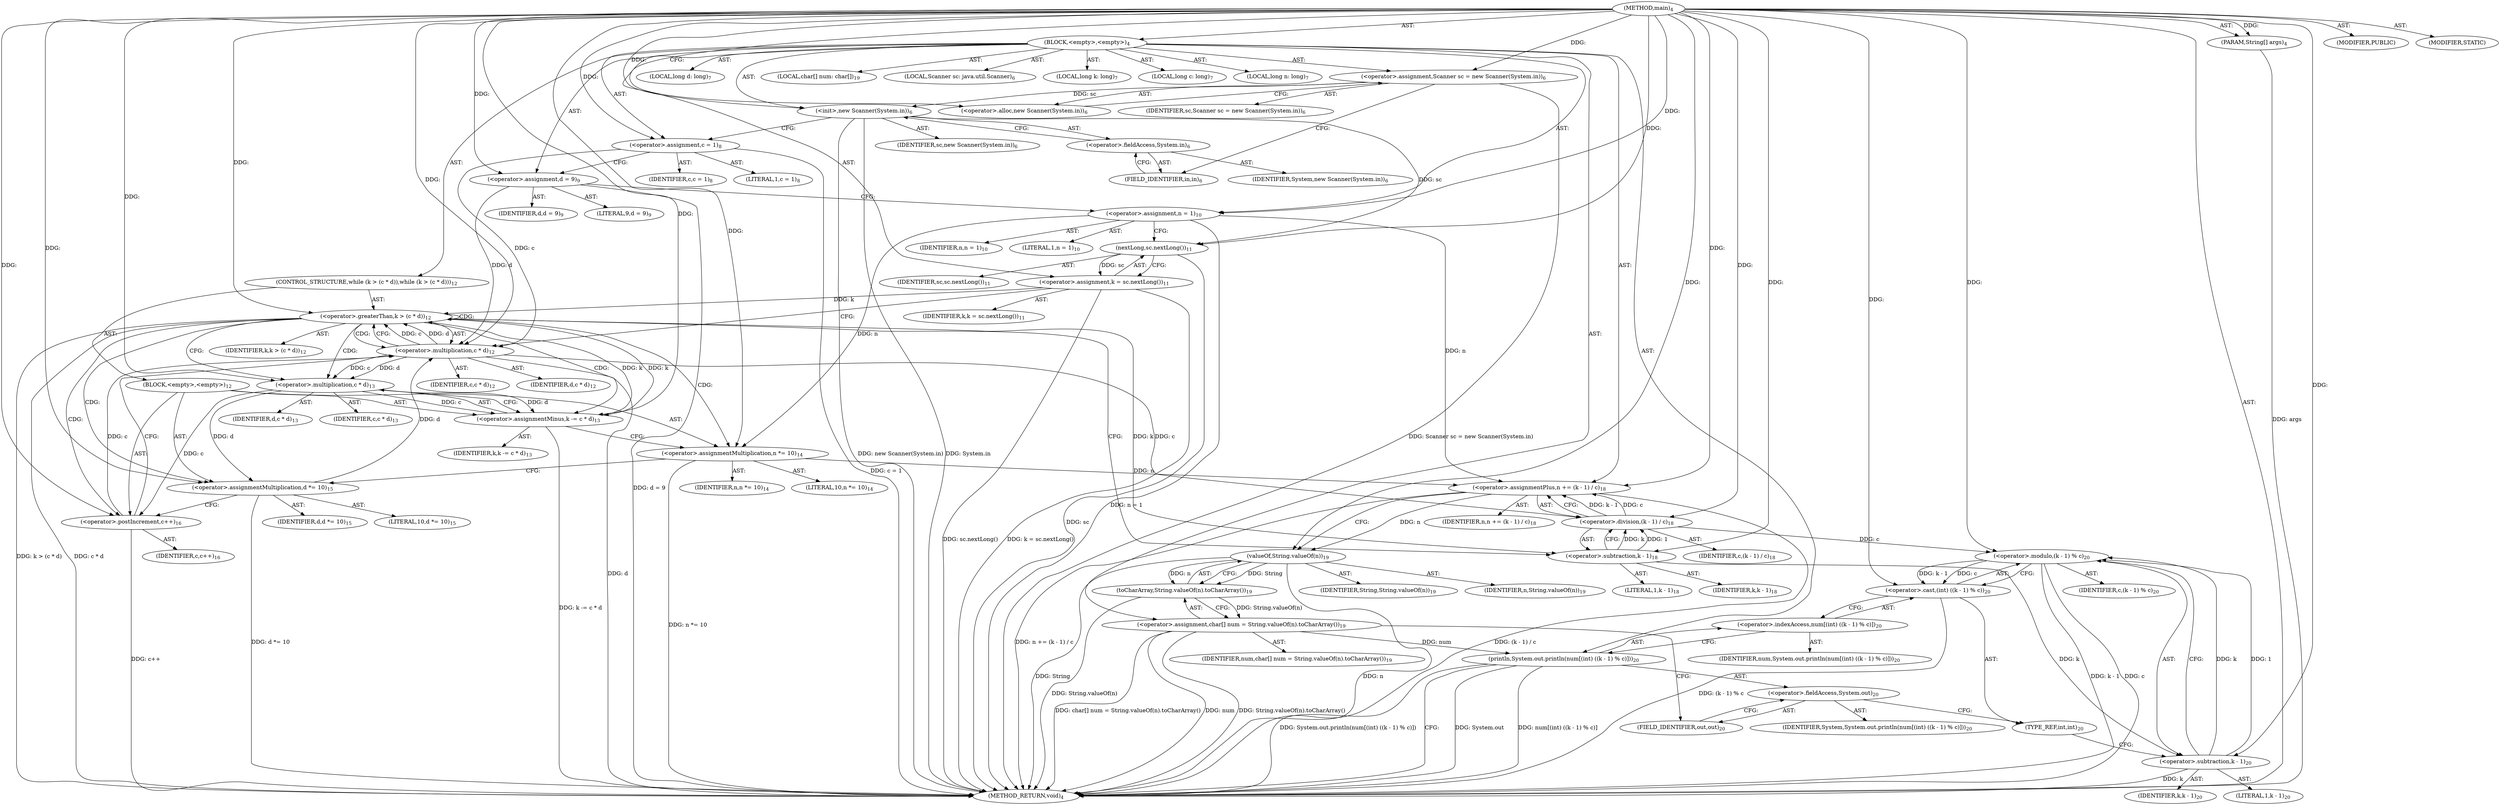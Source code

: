 digraph "main" {  
"19" [label = <(METHOD,main)<SUB>4</SUB>> ]
"20" [label = <(PARAM,String[] args)<SUB>4</SUB>> ]
"21" [label = <(BLOCK,&lt;empty&gt;,&lt;empty&gt;)<SUB>4</SUB>> ]
"4" [label = <(LOCAL,Scanner sc: java.util.Scanner)<SUB>6</SUB>> ]
"22" [label = <(&lt;operator&gt;.assignment,Scanner sc = new Scanner(System.in))<SUB>6</SUB>> ]
"23" [label = <(IDENTIFIER,sc,Scanner sc = new Scanner(System.in))<SUB>6</SUB>> ]
"24" [label = <(&lt;operator&gt;.alloc,new Scanner(System.in))<SUB>6</SUB>> ]
"25" [label = <(&lt;init&gt;,new Scanner(System.in))<SUB>6</SUB>> ]
"3" [label = <(IDENTIFIER,sc,new Scanner(System.in))<SUB>6</SUB>> ]
"26" [label = <(&lt;operator&gt;.fieldAccess,System.in)<SUB>6</SUB>> ]
"27" [label = <(IDENTIFIER,System,new Scanner(System.in))<SUB>6</SUB>> ]
"28" [label = <(FIELD_IDENTIFIER,in,in)<SUB>6</SUB>> ]
"29" [label = <(LOCAL,long k: long)<SUB>7</SUB>> ]
"30" [label = <(LOCAL,long c: long)<SUB>7</SUB>> ]
"31" [label = <(LOCAL,long n: long)<SUB>7</SUB>> ]
"32" [label = <(LOCAL,long d: long)<SUB>7</SUB>> ]
"33" [label = <(&lt;operator&gt;.assignment,c = 1)<SUB>8</SUB>> ]
"34" [label = <(IDENTIFIER,c,c = 1)<SUB>8</SUB>> ]
"35" [label = <(LITERAL,1,c = 1)<SUB>8</SUB>> ]
"36" [label = <(&lt;operator&gt;.assignment,d = 9)<SUB>9</SUB>> ]
"37" [label = <(IDENTIFIER,d,d = 9)<SUB>9</SUB>> ]
"38" [label = <(LITERAL,9,d = 9)<SUB>9</SUB>> ]
"39" [label = <(&lt;operator&gt;.assignment,n = 1)<SUB>10</SUB>> ]
"40" [label = <(IDENTIFIER,n,n = 1)<SUB>10</SUB>> ]
"41" [label = <(LITERAL,1,n = 1)<SUB>10</SUB>> ]
"42" [label = <(&lt;operator&gt;.assignment,k = sc.nextLong())<SUB>11</SUB>> ]
"43" [label = <(IDENTIFIER,k,k = sc.nextLong())<SUB>11</SUB>> ]
"44" [label = <(nextLong,sc.nextLong())<SUB>11</SUB>> ]
"45" [label = <(IDENTIFIER,sc,sc.nextLong())<SUB>11</SUB>> ]
"46" [label = <(CONTROL_STRUCTURE,while (k &gt; (c * d)),while (k &gt; (c * d)))<SUB>12</SUB>> ]
"47" [label = <(&lt;operator&gt;.greaterThan,k &gt; (c * d))<SUB>12</SUB>> ]
"48" [label = <(IDENTIFIER,k,k &gt; (c * d))<SUB>12</SUB>> ]
"49" [label = <(&lt;operator&gt;.multiplication,c * d)<SUB>12</SUB>> ]
"50" [label = <(IDENTIFIER,c,c * d)<SUB>12</SUB>> ]
"51" [label = <(IDENTIFIER,d,c * d)<SUB>12</SUB>> ]
"52" [label = <(BLOCK,&lt;empty&gt;,&lt;empty&gt;)<SUB>12</SUB>> ]
"53" [label = <(&lt;operator&gt;.assignmentMinus,k -= c * d)<SUB>13</SUB>> ]
"54" [label = <(IDENTIFIER,k,k -= c * d)<SUB>13</SUB>> ]
"55" [label = <(&lt;operator&gt;.multiplication,c * d)<SUB>13</SUB>> ]
"56" [label = <(IDENTIFIER,c,c * d)<SUB>13</SUB>> ]
"57" [label = <(IDENTIFIER,d,c * d)<SUB>13</SUB>> ]
"58" [label = <(&lt;operator&gt;.assignmentMultiplication,n *= 10)<SUB>14</SUB>> ]
"59" [label = <(IDENTIFIER,n,n *= 10)<SUB>14</SUB>> ]
"60" [label = <(LITERAL,10,n *= 10)<SUB>14</SUB>> ]
"61" [label = <(&lt;operator&gt;.assignmentMultiplication,d *= 10)<SUB>15</SUB>> ]
"62" [label = <(IDENTIFIER,d,d *= 10)<SUB>15</SUB>> ]
"63" [label = <(LITERAL,10,d *= 10)<SUB>15</SUB>> ]
"64" [label = <(&lt;operator&gt;.postIncrement,c++)<SUB>16</SUB>> ]
"65" [label = <(IDENTIFIER,c,c++)<SUB>16</SUB>> ]
"66" [label = <(&lt;operator&gt;.assignmentPlus,n += (k - 1) / c)<SUB>18</SUB>> ]
"67" [label = <(IDENTIFIER,n,n += (k - 1) / c)<SUB>18</SUB>> ]
"68" [label = <(&lt;operator&gt;.division,(k - 1) / c)<SUB>18</SUB>> ]
"69" [label = <(&lt;operator&gt;.subtraction,k - 1)<SUB>18</SUB>> ]
"70" [label = <(IDENTIFIER,k,k - 1)<SUB>18</SUB>> ]
"71" [label = <(LITERAL,1,k - 1)<SUB>18</SUB>> ]
"72" [label = <(IDENTIFIER,c,(k - 1) / c)<SUB>18</SUB>> ]
"73" [label = <(LOCAL,char[] num: char[])<SUB>19</SUB>> ]
"74" [label = <(&lt;operator&gt;.assignment,char[] num = String.valueOf(n).toCharArray())<SUB>19</SUB>> ]
"75" [label = <(IDENTIFIER,num,char[] num = String.valueOf(n).toCharArray())<SUB>19</SUB>> ]
"76" [label = <(toCharArray,String.valueOf(n).toCharArray())<SUB>19</SUB>> ]
"77" [label = <(valueOf,String.valueOf(n))<SUB>19</SUB>> ]
"78" [label = <(IDENTIFIER,String,String.valueOf(n))<SUB>19</SUB>> ]
"79" [label = <(IDENTIFIER,n,String.valueOf(n))<SUB>19</SUB>> ]
"80" [label = <(println,System.out.println(num[(int) ((k - 1) % c)]))<SUB>20</SUB>> ]
"81" [label = <(&lt;operator&gt;.fieldAccess,System.out)<SUB>20</SUB>> ]
"82" [label = <(IDENTIFIER,System,System.out.println(num[(int) ((k - 1) % c)]))<SUB>20</SUB>> ]
"83" [label = <(FIELD_IDENTIFIER,out,out)<SUB>20</SUB>> ]
"84" [label = <(&lt;operator&gt;.indexAccess,num[(int) ((k - 1) % c)])<SUB>20</SUB>> ]
"85" [label = <(IDENTIFIER,num,System.out.println(num[(int) ((k - 1) % c)]))<SUB>20</SUB>> ]
"86" [label = <(&lt;operator&gt;.cast,(int) ((k - 1) % c))<SUB>20</SUB>> ]
"87" [label = <(TYPE_REF,int,int)<SUB>20</SUB>> ]
"88" [label = <(&lt;operator&gt;.modulo,(k - 1) % c)<SUB>20</SUB>> ]
"89" [label = <(&lt;operator&gt;.subtraction,k - 1)<SUB>20</SUB>> ]
"90" [label = <(IDENTIFIER,k,k - 1)<SUB>20</SUB>> ]
"91" [label = <(LITERAL,1,k - 1)<SUB>20</SUB>> ]
"92" [label = <(IDENTIFIER,c,(k - 1) % c)<SUB>20</SUB>> ]
"93" [label = <(MODIFIER,PUBLIC)> ]
"94" [label = <(MODIFIER,STATIC)> ]
"95" [label = <(METHOD_RETURN,void)<SUB>4</SUB>> ]
  "19" -> "20"  [ label = "AST: "] 
  "19" -> "21"  [ label = "AST: "] 
  "19" -> "93"  [ label = "AST: "] 
  "19" -> "94"  [ label = "AST: "] 
  "19" -> "95"  [ label = "AST: "] 
  "21" -> "4"  [ label = "AST: "] 
  "21" -> "22"  [ label = "AST: "] 
  "21" -> "25"  [ label = "AST: "] 
  "21" -> "29"  [ label = "AST: "] 
  "21" -> "30"  [ label = "AST: "] 
  "21" -> "31"  [ label = "AST: "] 
  "21" -> "32"  [ label = "AST: "] 
  "21" -> "33"  [ label = "AST: "] 
  "21" -> "36"  [ label = "AST: "] 
  "21" -> "39"  [ label = "AST: "] 
  "21" -> "42"  [ label = "AST: "] 
  "21" -> "46"  [ label = "AST: "] 
  "21" -> "66"  [ label = "AST: "] 
  "21" -> "73"  [ label = "AST: "] 
  "21" -> "74"  [ label = "AST: "] 
  "21" -> "80"  [ label = "AST: "] 
  "22" -> "23"  [ label = "AST: "] 
  "22" -> "24"  [ label = "AST: "] 
  "25" -> "3"  [ label = "AST: "] 
  "25" -> "26"  [ label = "AST: "] 
  "26" -> "27"  [ label = "AST: "] 
  "26" -> "28"  [ label = "AST: "] 
  "33" -> "34"  [ label = "AST: "] 
  "33" -> "35"  [ label = "AST: "] 
  "36" -> "37"  [ label = "AST: "] 
  "36" -> "38"  [ label = "AST: "] 
  "39" -> "40"  [ label = "AST: "] 
  "39" -> "41"  [ label = "AST: "] 
  "42" -> "43"  [ label = "AST: "] 
  "42" -> "44"  [ label = "AST: "] 
  "44" -> "45"  [ label = "AST: "] 
  "46" -> "47"  [ label = "AST: "] 
  "46" -> "52"  [ label = "AST: "] 
  "47" -> "48"  [ label = "AST: "] 
  "47" -> "49"  [ label = "AST: "] 
  "49" -> "50"  [ label = "AST: "] 
  "49" -> "51"  [ label = "AST: "] 
  "52" -> "53"  [ label = "AST: "] 
  "52" -> "58"  [ label = "AST: "] 
  "52" -> "61"  [ label = "AST: "] 
  "52" -> "64"  [ label = "AST: "] 
  "53" -> "54"  [ label = "AST: "] 
  "53" -> "55"  [ label = "AST: "] 
  "55" -> "56"  [ label = "AST: "] 
  "55" -> "57"  [ label = "AST: "] 
  "58" -> "59"  [ label = "AST: "] 
  "58" -> "60"  [ label = "AST: "] 
  "61" -> "62"  [ label = "AST: "] 
  "61" -> "63"  [ label = "AST: "] 
  "64" -> "65"  [ label = "AST: "] 
  "66" -> "67"  [ label = "AST: "] 
  "66" -> "68"  [ label = "AST: "] 
  "68" -> "69"  [ label = "AST: "] 
  "68" -> "72"  [ label = "AST: "] 
  "69" -> "70"  [ label = "AST: "] 
  "69" -> "71"  [ label = "AST: "] 
  "74" -> "75"  [ label = "AST: "] 
  "74" -> "76"  [ label = "AST: "] 
  "76" -> "77"  [ label = "AST: "] 
  "77" -> "78"  [ label = "AST: "] 
  "77" -> "79"  [ label = "AST: "] 
  "80" -> "81"  [ label = "AST: "] 
  "80" -> "84"  [ label = "AST: "] 
  "81" -> "82"  [ label = "AST: "] 
  "81" -> "83"  [ label = "AST: "] 
  "84" -> "85"  [ label = "AST: "] 
  "84" -> "86"  [ label = "AST: "] 
  "86" -> "87"  [ label = "AST: "] 
  "86" -> "88"  [ label = "AST: "] 
  "88" -> "89"  [ label = "AST: "] 
  "88" -> "92"  [ label = "AST: "] 
  "89" -> "90"  [ label = "AST: "] 
  "89" -> "91"  [ label = "AST: "] 
  "22" -> "28"  [ label = "CFG: "] 
  "25" -> "33"  [ label = "CFG: "] 
  "33" -> "36"  [ label = "CFG: "] 
  "36" -> "39"  [ label = "CFG: "] 
  "39" -> "44"  [ label = "CFG: "] 
  "42" -> "49"  [ label = "CFG: "] 
  "66" -> "77"  [ label = "CFG: "] 
  "74" -> "83"  [ label = "CFG: "] 
  "80" -> "95"  [ label = "CFG: "] 
  "24" -> "22"  [ label = "CFG: "] 
  "26" -> "25"  [ label = "CFG: "] 
  "44" -> "42"  [ label = "CFG: "] 
  "47" -> "55"  [ label = "CFG: "] 
  "47" -> "69"  [ label = "CFG: "] 
  "68" -> "66"  [ label = "CFG: "] 
  "76" -> "74"  [ label = "CFG: "] 
  "81" -> "87"  [ label = "CFG: "] 
  "84" -> "80"  [ label = "CFG: "] 
  "28" -> "26"  [ label = "CFG: "] 
  "49" -> "47"  [ label = "CFG: "] 
  "53" -> "58"  [ label = "CFG: "] 
  "58" -> "61"  [ label = "CFG: "] 
  "61" -> "64"  [ label = "CFG: "] 
  "64" -> "49"  [ label = "CFG: "] 
  "69" -> "68"  [ label = "CFG: "] 
  "77" -> "76"  [ label = "CFG: "] 
  "83" -> "81"  [ label = "CFG: "] 
  "86" -> "84"  [ label = "CFG: "] 
  "55" -> "53"  [ label = "CFG: "] 
  "87" -> "89"  [ label = "CFG: "] 
  "88" -> "86"  [ label = "CFG: "] 
  "89" -> "88"  [ label = "CFG: "] 
  "19" -> "24"  [ label = "CFG: "] 
  "20" -> "95"  [ label = "DDG: args"] 
  "22" -> "95"  [ label = "DDG: Scanner sc = new Scanner(System.in)"] 
  "25" -> "95"  [ label = "DDG: System.in"] 
  "25" -> "95"  [ label = "DDG: new Scanner(System.in)"] 
  "33" -> "95"  [ label = "DDG: c = 1"] 
  "36" -> "95"  [ label = "DDG: d = 9"] 
  "39" -> "95"  [ label = "DDG: n = 1"] 
  "44" -> "95"  [ label = "DDG: sc"] 
  "42" -> "95"  [ label = "DDG: sc.nextLong()"] 
  "42" -> "95"  [ label = "DDG: k = sc.nextLong()"] 
  "49" -> "95"  [ label = "DDG: d"] 
  "47" -> "95"  [ label = "DDG: c * d"] 
  "47" -> "95"  [ label = "DDG: k &gt; (c * d)"] 
  "66" -> "95"  [ label = "DDG: (k - 1) / c"] 
  "66" -> "95"  [ label = "DDG: n += (k - 1) / c"] 
  "74" -> "95"  [ label = "DDG: num"] 
  "77" -> "95"  [ label = "DDG: n"] 
  "76" -> "95"  [ label = "DDG: String.valueOf(n)"] 
  "74" -> "95"  [ label = "DDG: String.valueOf(n).toCharArray()"] 
  "74" -> "95"  [ label = "DDG: char[] num = String.valueOf(n).toCharArray()"] 
  "80" -> "95"  [ label = "DDG: System.out"] 
  "89" -> "95"  [ label = "DDG: k"] 
  "88" -> "95"  [ label = "DDG: k - 1"] 
  "88" -> "95"  [ label = "DDG: c"] 
  "86" -> "95"  [ label = "DDG: (k - 1) % c"] 
  "80" -> "95"  [ label = "DDG: num[(int) ((k - 1) % c)]"] 
  "80" -> "95"  [ label = "DDG: System.out.println(num[(int) ((k - 1) % c)])"] 
  "53" -> "95"  [ label = "DDG: k -= c * d"] 
  "58" -> "95"  [ label = "DDG: n *= 10"] 
  "61" -> "95"  [ label = "DDG: d *= 10"] 
  "64" -> "95"  [ label = "DDG: c++"] 
  "77" -> "95"  [ label = "DDG: String"] 
  "19" -> "20"  [ label = "DDG: "] 
  "19" -> "22"  [ label = "DDG: "] 
  "19" -> "33"  [ label = "DDG: "] 
  "19" -> "36"  [ label = "DDG: "] 
  "19" -> "39"  [ label = "DDG: "] 
  "44" -> "42"  [ label = "DDG: sc"] 
  "68" -> "66"  [ label = "DDG: k - 1"] 
  "68" -> "66"  [ label = "DDG: c"] 
  "76" -> "74"  [ label = "DDG: String.valueOf(n)"] 
  "22" -> "25"  [ label = "DDG: sc"] 
  "19" -> "25"  [ label = "DDG: "] 
  "39" -> "66"  [ label = "DDG: n"] 
  "58" -> "66"  [ label = "DDG: n"] 
  "19" -> "66"  [ label = "DDG: "] 
  "74" -> "80"  [ label = "DDG: num"] 
  "25" -> "44"  [ label = "DDG: sc"] 
  "19" -> "44"  [ label = "DDG: "] 
  "42" -> "47"  [ label = "DDG: k"] 
  "53" -> "47"  [ label = "DDG: k"] 
  "19" -> "47"  [ label = "DDG: "] 
  "49" -> "47"  [ label = "DDG: c"] 
  "49" -> "47"  [ label = "DDG: d"] 
  "55" -> "53"  [ label = "DDG: c"] 
  "55" -> "53"  [ label = "DDG: d"] 
  "19" -> "58"  [ label = "DDG: "] 
  "19" -> "61"  [ label = "DDG: "] 
  "69" -> "68"  [ label = "DDG: k"] 
  "69" -> "68"  [ label = "DDG: 1"] 
  "49" -> "68"  [ label = "DDG: c"] 
  "19" -> "68"  [ label = "DDG: "] 
  "77" -> "76"  [ label = "DDG: String"] 
  "77" -> "76"  [ label = "DDG: n"] 
  "33" -> "49"  [ label = "DDG: c"] 
  "64" -> "49"  [ label = "DDG: c"] 
  "19" -> "49"  [ label = "DDG: "] 
  "36" -> "49"  [ label = "DDG: d"] 
  "61" -> "49"  [ label = "DDG: d"] 
  "47" -> "53"  [ label = "DDG: k"] 
  "19" -> "53"  [ label = "DDG: "] 
  "39" -> "58"  [ label = "DDG: n"] 
  "55" -> "61"  [ label = "DDG: d"] 
  "55" -> "64"  [ label = "DDG: c"] 
  "19" -> "64"  [ label = "DDG: "] 
  "47" -> "69"  [ label = "DDG: k"] 
  "19" -> "69"  [ label = "DDG: "] 
  "19" -> "77"  [ label = "DDG: "] 
  "66" -> "77"  [ label = "DDG: n"] 
  "19" -> "86"  [ label = "DDG: "] 
  "88" -> "86"  [ label = "DDG: k - 1"] 
  "88" -> "86"  [ label = "DDG: c"] 
  "49" -> "55"  [ label = "DDG: c"] 
  "19" -> "55"  [ label = "DDG: "] 
  "49" -> "55"  [ label = "DDG: d"] 
  "89" -> "88"  [ label = "DDG: k"] 
  "89" -> "88"  [ label = "DDG: 1"] 
  "68" -> "88"  [ label = "DDG: c"] 
  "19" -> "88"  [ label = "DDG: "] 
  "69" -> "89"  [ label = "DDG: k"] 
  "19" -> "89"  [ label = "DDG: "] 
  "47" -> "47"  [ label = "CDG: "] 
  "47" -> "58"  [ label = "CDG: "] 
  "47" -> "49"  [ label = "CDG: "] 
  "47" -> "61"  [ label = "CDG: "] 
  "47" -> "64"  [ label = "CDG: "] 
  "47" -> "55"  [ label = "CDG: "] 
  "47" -> "53"  [ label = "CDG: "] 
}
